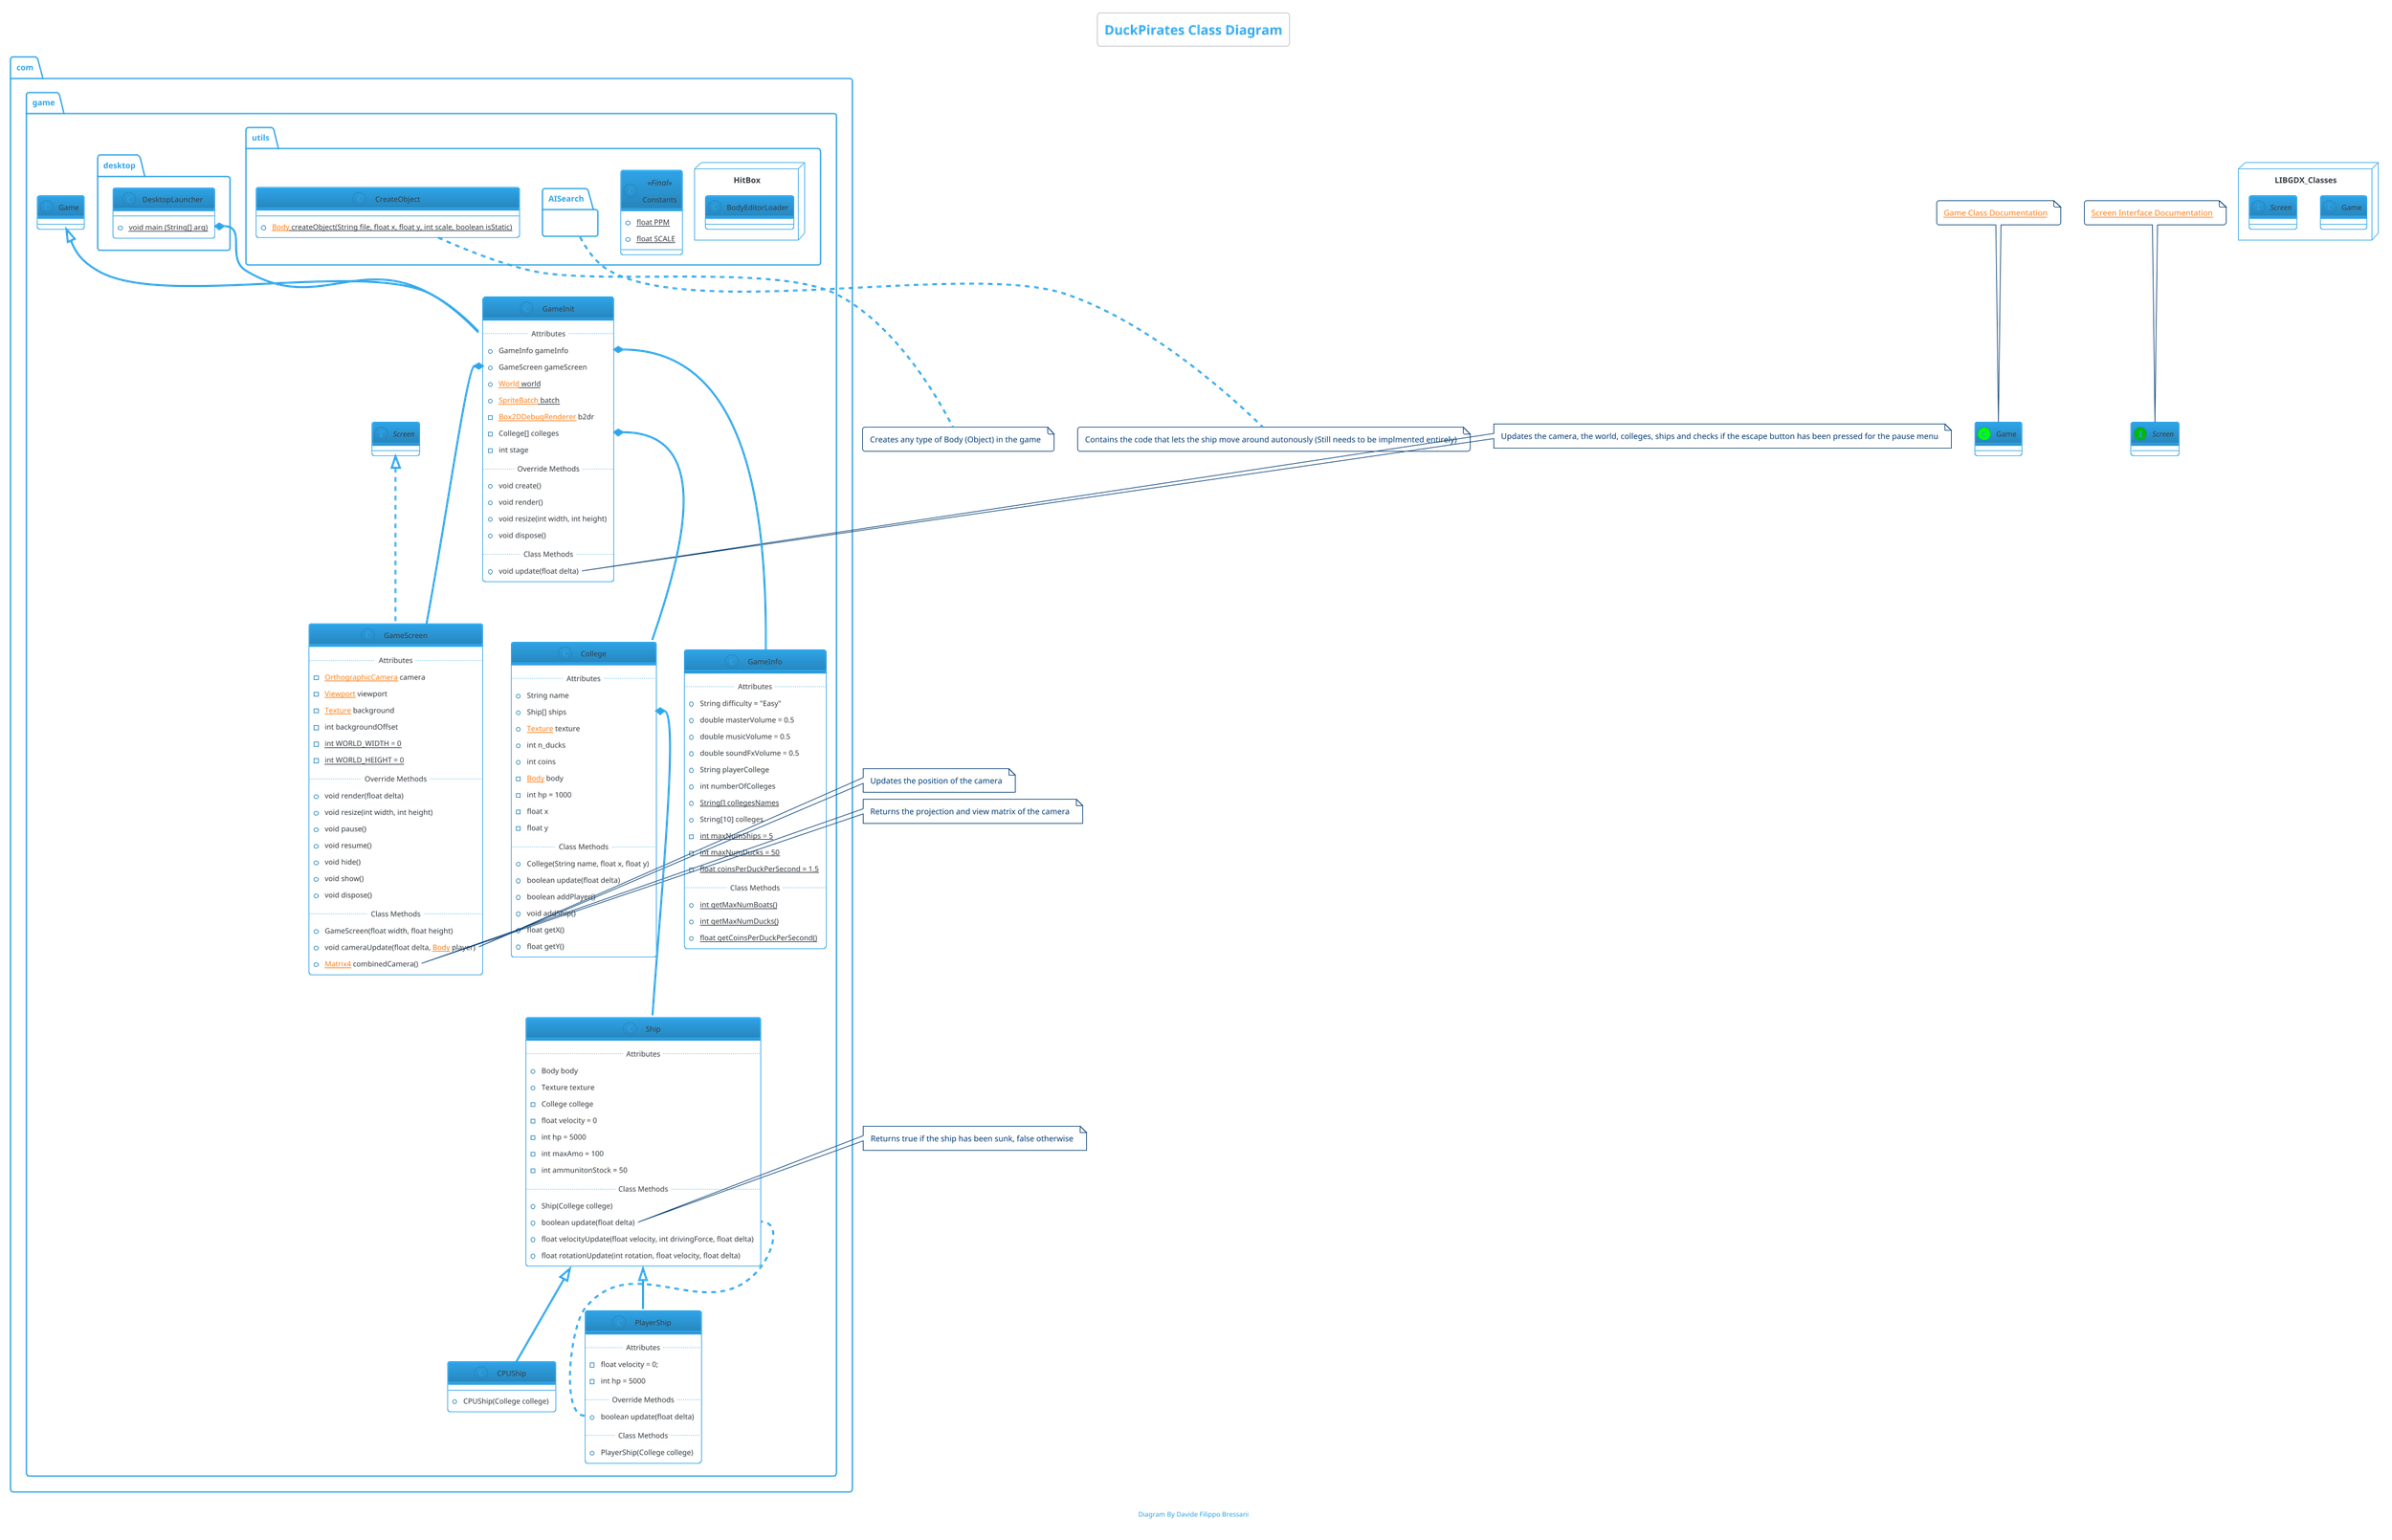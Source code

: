 @startuml DuckPirates
!theme cerulean-outline
title DuckPirates Class Diagram

' Imported Classes /'

package LIBGDX_Classes <<Node>>{
class Game
Interface Screen
}
class Game <<(C,#00FF00)>>
Interface Screen <<(I,#00BB00)>>


' Classes \'

package com.game.desktop{
class DesktopLauncher{
+ {static} void main (String[] arg)
}
}

package com.game{
class GameInit extends Game{
    ..Attributes..
    + GameInfo gameInfo
    + GameScreen gameScreen
    + {static} [[https://libgdx.badlogicgames.com/ci/nightlies/docs/api/com/badlogic/gdx/physics/box2d/World.html World]] world
    + {static} [[https://libgdx.badlogicgames.com/ci/nightlies/docs/api/com/badlogic/gdx/graphics/g2d/SpriteBatch.html SpriteBatch]] batch 
    - [[https://libgdx.badlogicgames.com/ci/nightlies/docs/api/com/badlogic/gdx/physics/box2d/Box2DDebugRenderer.html Box2DDebugRenderer]] b2dr 
    - College[] colleges
    - int stage
    ..Override Methods..
    + void create()
    + void render()
    + void resize(int width, int height)
    + void dispose()
    ..Class Methods..
    + void update(float delta)
}

class College{
    ..Attributes..
    + String name
    + Ship[] ships
    + [[https://libgdx.badlogicgames.com/ci/nightlies/docs/api/com/badlogic/gdx/graphics/Texture.html Texture]] texture
    + int n_ducks
    + int coins
    - [[https://libgdx.badlogicgames.com/ci/nightlies/docs/api/com/badlogic/gdx/physics/box2d/Body.html Body]] body
    - int hp = 1000
    - float x
    - float y
    ..Class Methods..
    + College(String name, float x, float y)
    + boolean update(float delta)
    + boolean addPlayer()
    + void addShip()
    + float getX()
    + float getY()
}

class Ship{
..Attributes..
+ Body body
+ Texture texture
- College college
- float velocity = 0
- int hp = 5000
- int maxAmo = 100
- int ammunitonStock = 50
..Class Methods..
+ Ship(College college)
+ boolean update(float delta)
+ float velocityUpdate(float velocity, int drivingForce, float delta)
+ float rotationUpdate(int rotation, float velocity, float delta)
}

class CPUShip extends Ship{
+ CPUShip(College college)
}

class PlayerShip extends Ship{
..Attributes..
- float velocity = 0;
- int hp = 5000
..Override Methods..
+ boolean update(float delta)
..Class Methods..
+ PlayerShip(College college)
}

Class GameInfo{
..Attributes..
+ String difficulty = "Easy"
+ double masterVolume = 0.5
+ double musicVolume = 0.5
+ double soundFxVolume = 0.5
+ String playerCollege
+ int numberOfColleges
+ {static} String[] collegesNames
+ String[10] colleges
- {static} int maxNumShips = 5
- {static} int maxNumDucks = 50
- {static} float coinsPerDuckPerSecond = 1.5
..Class Methods..
+ {static} int getMaxNumBoats()
+ {static} int getMaxNumDucks()
+ {static} float getCoinsPerDuckPerSecond()
}

Class GameScreen implements Screen{
..Attributes..
- [[https://libgdx.badlogicgames.com/ci/nightlies/docs/api/com/badlogic/gdx/graphics/OrthographicCamera.html OrthographicCamera]] camera
- [[https://libgdx.badlogicgames.com/ci/nightlies/docs/api/com/badlogic/gdx/utils/viewport/Viewport.html Viewport]] viewport
- [[https://libgdx.badlogicgames.com/ci/nightlies/docs/api/com/badlogic/gdx/graphics/Texture.html Texture]] background
- int backgroundOffset
- {static} int WORLD_WIDTH = 0
- {static} int WORLD_HEIGHT = 0
..Override Methods..
+ void render(float delta)
+ void resize(int width, int height)
+ void pause()
+ void resume()
+ void hide()
+ void show()
+ void dispose()
..Class Methods..
+ GameScreen(float width, float height)
+ void cameraUpdate(float delta, [[https://libgdx.badlogicgames.com/ci/nightlies/docs/api/com/badlogic/gdx/physics/box2d/Body.html Body]] player)
+ [[https://libgdx.badlogicgames.com/ci/nightlies/docs/api/com/badlogic/gdx/math/Matrix4.html Matrix4]] combinedCamera()
}
}
package com.game.utils{
class Constants <<Final>>{
+ {static} float PPM
+ {static} float SCALE
}
package HitBox <<Node>>{
class BodyEditorLoader{
}
}
class CreateObject{
+ {static} [[https://libgdx.badlogicgames.com/ci/nightlies/docs/api/com/badlogic/gdx/physics/box2d/Body.html Body]] createObject(String file, float x, float y, int scale, boolean isStatic)
}
package com.game.utils.AISearch{

}
}


' Class and attributes links /'

DesktopLauncher::main *-- GameInit
GameInit::GameScreen *-- GameScreen
GameInit::GameInfo *-- GameInfo
GameInit::College *-- College
College::Ship *-- Ship
PlayerShip::update .. Ship::update

' Notes /'
note top of Game
 [[https://libgdx.badlogicgames.com/ci/nightlies/docs/api/com/badlogic/gdx/Game.html Game Class Documentation]]
end note

note top of Screen
 [[https://libgdx.badlogicgames.com/ci/nightlies/docs/api/com/badlogic/gdx/Screen.html Screen Interface Documentation]]
end note

note right of GameInit::update
 Updates the camera, the world, colleges, ships and checks if the escape button has been pressed for the pause menu
end note

note right of GameScreen::cameraUpdate
 Updates the position of the camera
end note

note right of GameScreen::combinedCamera
 Returns the projection and view matrix of the camera
end note

note bottom of CreateObject
 Creates any type of Body (Object) in the game
end note

note right of Ship::update
 Returns true if the ship has been sunk, false otherwise
end note

note bottom of com.game.utils.AISearch
 Contains the code that lets the ship move around autonously (Still needs to be implmented entirely)
end note

footer Diagram By Davide Filippo Bressani
@enduml